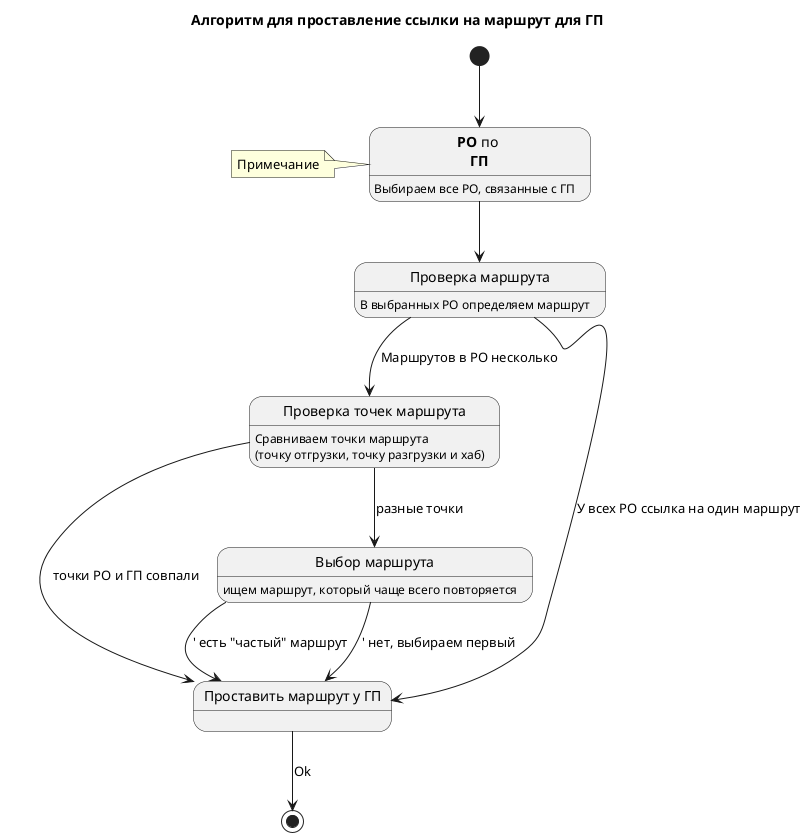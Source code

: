 'Предполагается реализовать следующий алгоритм для проставление ссылки на маршрут для ГП в новом Портале:
'
'	
'Выбираем все РО, связанные с ГП;
'	В выбранных РО определяем маршрут и сравниваем маршрут;
'	Проверяем, что у всех РО ссылка на один маршрут.
'	Если ссылка одна, то проставляем у ГП этот маршрут.
'	Если маршрутов в РО несколько, сравниваем точки маршрута (точку отгрузки, точку разгрузки и хаб) в маршруте в РО с теми значениями, что указано в ГП.
'	Если точки на маршруте РО и ГП совпали, тогда у ГП проставляем ссылку на этот маршрут
'	Если точки на маршруте РО и ГП не совпали, тогда смотрим наибольшее количество РО с одним маршрутом и проставляем маршрут этих РО. Если количество РО с разными маршрутами одинаково и ни одном из этих маршрутов точки не совпадает с указанными в ГП, тогда берем первый из маршрутов в РО.
@startuml

title Алгоритм для проставление ссылки на маршрут для ГП

state "<b>PO</b> по \n**ГП**" as SelectPO
state "Проверка маршрута" as CheckRoute
state "Проверка точек маршрута" as CheckPoint
state "Проставить маршрут у ГП" as SetRoute
state "Выбор маршрута" as SelectRoute

' надписи в узлах
SelectPO : Выбираем все РО, связанные с ГП
CheckRoute: В выбранных РО определяем маршрут
CheckPoint: Сравниваем точки маршрута 
CheckPoint: (точку отгрузки, точку разгрузки и хаб)
SelectRoute: ищем маршрут, который чаще всего повторяется

' связи
[*] --> SelectPO 

SelectPO --> CheckRoute

CheckRoute -->  SetRoute : У всех PO ссылка на один маршрут
CheckRoute -->  CheckPoint : Маршрутов в РО несколько
CheckPoint --> SetRoute : точки PO и ГП совпали
CheckPoint --> SelectRoute : разные точки 
SelectRoute --> SetRoute: ' есть "частый" маршрут
SelectRoute --> SetRoute: ' нет, выбираем первый

SetRoute --> [*] : Ok

' заметки
note left of SelectPO
  Примечание
end note
@enduml